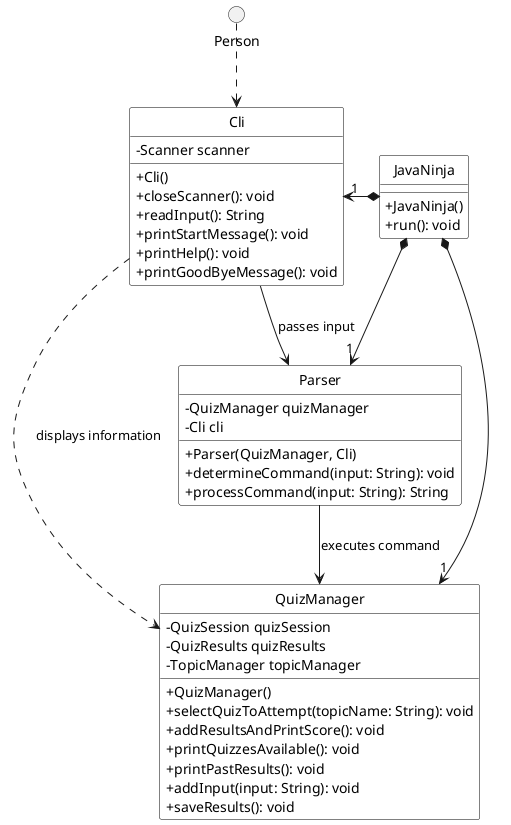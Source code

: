@startuml
hide circle

skinparam classAttributeIconSize 0

skinparam class {
    BackgroundColor White
    BorderColor Black
    FontColor Black
}

skinparam class {
    FontName Bold
}

circle Person

class JavaNinja {
    + JavaNinja()
    + run(): void
}

class Cli {
    - Scanner scanner
    + Cli()
    + closeScanner(): void
    + readInput(): String
    + printStartMessage(): void
    + printHelp(): void
    + printGoodByeMessage(): void
}

class Parser {
    - QuizManager quizManager
    - Cli cli
    + Parser(QuizManager, Cli)
    + determineCommand(input: String): void
    + processCommand(input: String): String
}

class QuizManager {
    - QuizSession quizSession
    - QuizResults quizResults
    - TopicManager topicManager
    + QuizManager()
    + selectQuizToAttempt(topicName: String): void
    + addResultsAndPrintScore(): void
    + printQuizzesAvailable(): void
    + printPastResults(): void
    + addInput(input: String): void
    + saveResults(): void
}

Person ..> Cli
JavaNinja *-left-> "1" Cli
JavaNinja *-down-> "1" Parser
JavaNinja *--> "1" QuizManager
Cli --> Parser : passes input
Parser --> QuizManager : executes command
Cli ..> QuizManager : displays information

@enduml

